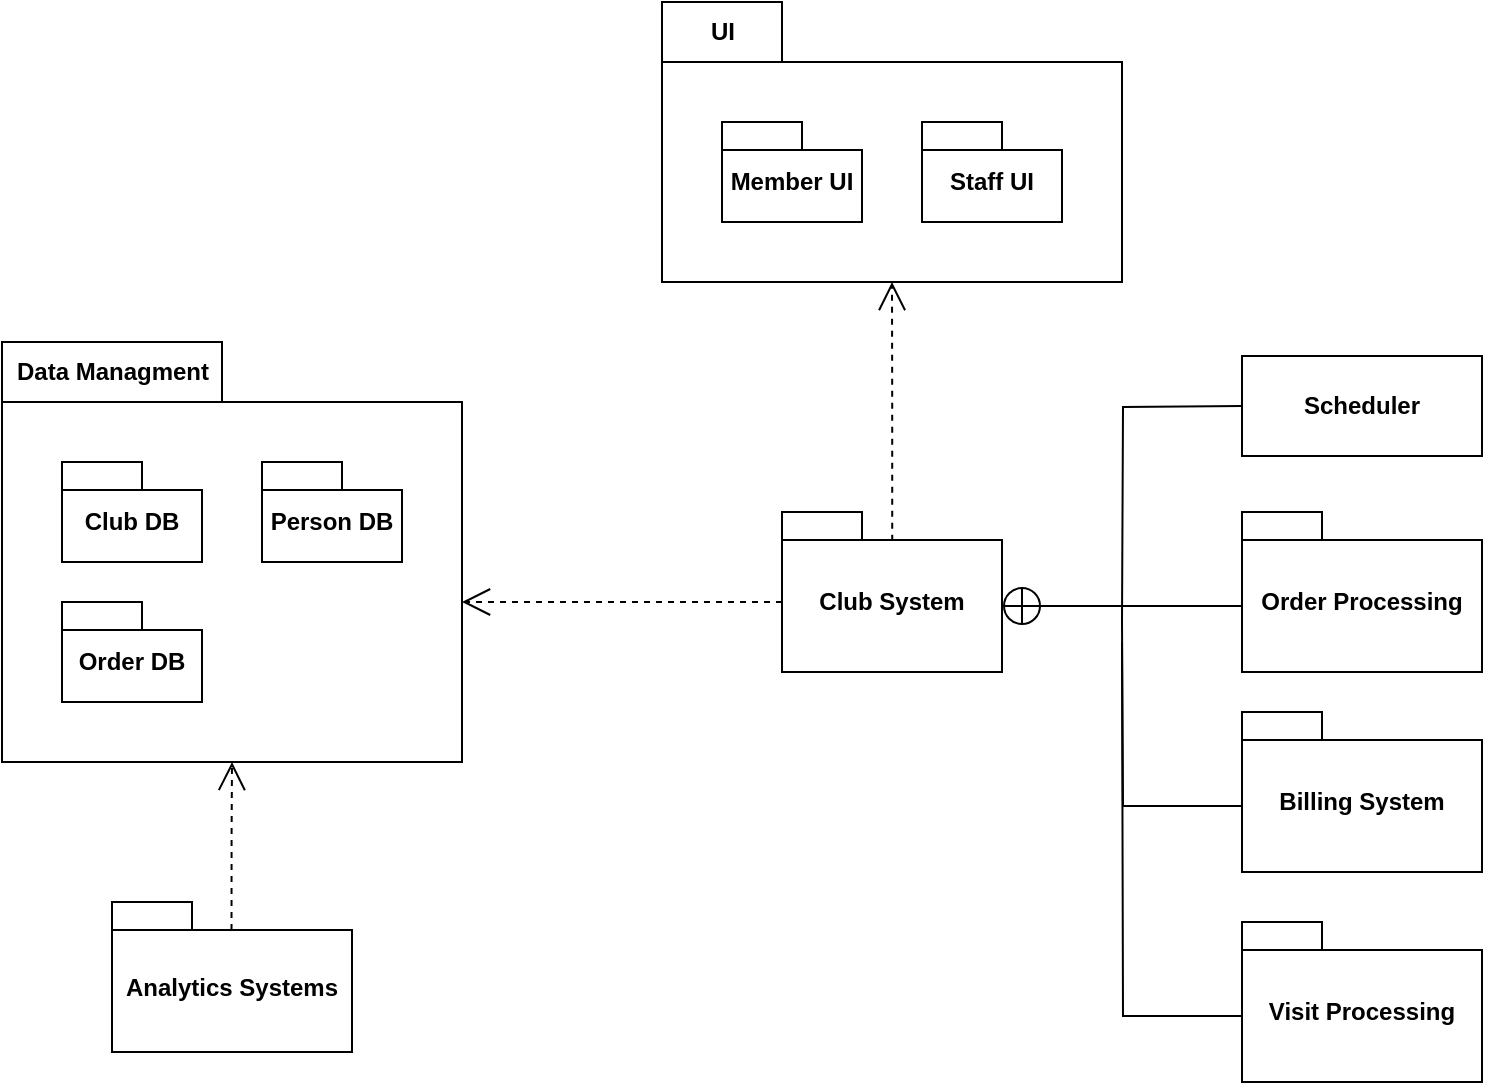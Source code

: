 <mxfile version="24.8.6" pages="3">
  <diagram name="Диаграмма пакетов" id="_GeZdCyM1jsAOLL-frTk">
    <mxGraphModel dx="1062" dy="553" grid="1" gridSize="10" guides="1" tooltips="1" connect="1" arrows="1" fold="1" page="1" pageScale="1" pageWidth="827" pageHeight="1169" math="0" shadow="0">
      <root>
        <mxCell id="0" />
        <mxCell id="1" parent="0" />
        <mxCell id="1BGgIK2NRIizWbI4X0Lh-1" value="Club System" style="shape=folder;fontStyle=1;spacingTop=10;tabWidth=40;tabHeight=14;tabPosition=left;html=1;whiteSpace=wrap;" vertex="1" parent="1">
          <mxGeometry x="420" y="325" width="110" height="80" as="geometry" />
        </mxCell>
        <mxCell id="1BGgIK2NRIizWbI4X0Lh-5" value="" style="group" vertex="1" connectable="0" parent="1">
          <mxGeometry x="360" y="70" width="230" height="150" as="geometry" />
        </mxCell>
        <mxCell id="1BGgIK2NRIizWbI4X0Lh-2" value="" style="shape=folder;fontStyle=1;spacingTop=10;tabWidth=60;tabHeight=30;tabPosition=left;html=1;whiteSpace=wrap;" vertex="1" parent="1BGgIK2NRIizWbI4X0Lh-5">
          <mxGeometry width="230" height="140" as="geometry" />
        </mxCell>
        <mxCell id="1BGgIK2NRIizWbI4X0Lh-3" value="UI" style="text;align=center;fontStyle=1;verticalAlign=middle;spacingLeft=3;spacingRight=3;strokeColor=none;rotatable=0;points=[[0,0.5],[1,0.5]];portConstraint=eastwest;html=1;" vertex="1" parent="1BGgIK2NRIizWbI4X0Lh-5">
          <mxGeometry y="2" width="60" height="26" as="geometry" />
        </mxCell>
        <mxCell id="1BGgIK2NRIizWbI4X0Lh-6" value="Member UI" style="shape=folder;fontStyle=1;spacingTop=10;tabWidth=40;tabHeight=14;tabPosition=left;html=1;whiteSpace=wrap;" vertex="1" parent="1BGgIK2NRIizWbI4X0Lh-5">
          <mxGeometry x="30" y="60" width="70" height="50" as="geometry" />
        </mxCell>
        <mxCell id="1BGgIK2NRIizWbI4X0Lh-7" value="Staff UI" style="shape=folder;fontStyle=1;spacingTop=10;tabWidth=40;tabHeight=14;tabPosition=left;html=1;whiteSpace=wrap;" vertex="1" parent="1BGgIK2NRIizWbI4X0Lh-5">
          <mxGeometry x="130" y="60" width="70" height="50" as="geometry" />
        </mxCell>
        <mxCell id="1BGgIK2NRIizWbI4X0Lh-8" value="" style="group" vertex="1" connectable="0" parent="1">
          <mxGeometry x="30" y="240" width="230" height="250" as="geometry" />
        </mxCell>
        <mxCell id="1BGgIK2NRIizWbI4X0Lh-9" value="" style="shape=folder;fontStyle=1;spacingTop=10;tabWidth=110;tabHeight=30;tabPosition=left;html=1;whiteSpace=wrap;" vertex="1" parent="1BGgIK2NRIizWbI4X0Lh-8">
          <mxGeometry width="230" height="210" as="geometry" />
        </mxCell>
        <mxCell id="1BGgIK2NRIizWbI4X0Lh-10" value="Data Managment" style="text;align=center;fontStyle=1;verticalAlign=middle;spacingLeft=3;spacingRight=3;strokeColor=none;rotatable=0;points=[[0,0.5],[1,0.5]];portConstraint=eastwest;html=1;" vertex="1" parent="1BGgIK2NRIizWbI4X0Lh-8">
          <mxGeometry y="2" width="110" height="26" as="geometry" />
        </mxCell>
        <mxCell id="1BGgIK2NRIizWbI4X0Lh-11" value="Club DB" style="shape=folder;fontStyle=1;spacingTop=10;tabWidth=40;tabHeight=14;tabPosition=left;html=1;whiteSpace=wrap;" vertex="1" parent="1BGgIK2NRIizWbI4X0Lh-8">
          <mxGeometry x="30" y="60" width="70" height="50" as="geometry" />
        </mxCell>
        <mxCell id="1BGgIK2NRIizWbI4X0Lh-12" value="Person DB" style="shape=folder;fontStyle=1;spacingTop=10;tabWidth=40;tabHeight=14;tabPosition=left;html=1;whiteSpace=wrap;" vertex="1" parent="1BGgIK2NRIizWbI4X0Lh-8">
          <mxGeometry x="130" y="60" width="70" height="50" as="geometry" />
        </mxCell>
        <mxCell id="1BGgIK2NRIizWbI4X0Lh-14" value="Order DB" style="shape=folder;fontStyle=1;spacingTop=10;tabWidth=40;tabHeight=14;tabPosition=left;html=1;whiteSpace=wrap;" vertex="1" parent="1BGgIK2NRIizWbI4X0Lh-8">
          <mxGeometry x="30" y="130" width="70" height="50" as="geometry" />
        </mxCell>
        <mxCell id="1BGgIK2NRIizWbI4X0Lh-13" value="Order Processing" style="shape=folder;fontStyle=1;spacingTop=10;tabWidth=40;tabHeight=14;tabPosition=left;html=1;whiteSpace=wrap;" vertex="1" parent="1">
          <mxGeometry x="650" y="325" width="120" height="80" as="geometry" />
        </mxCell>
        <mxCell id="1BGgIK2NRIizWbI4X0Lh-16" value="Analytics Systems" style="shape=folder;fontStyle=1;spacingTop=10;tabWidth=40;tabHeight=14;tabPosition=left;html=1;whiteSpace=wrap;" vertex="1" parent="1">
          <mxGeometry x="85" y="520" width="120" height="75" as="geometry" />
        </mxCell>
        <mxCell id="1BGgIK2NRIizWbI4X0Lh-19" value="" style="endArrow=open;endSize=12;dashed=1;html=1;rounded=0;edgeStyle=orthogonalEdgeStyle;entryX=0.5;entryY=1;entryDx=0;entryDy=0;entryPerimeter=0;exitX=0.501;exitY=0.179;exitDx=0;exitDy=0;exitPerimeter=0;" edge="1" parent="1" source="1BGgIK2NRIizWbI4X0Lh-1" target="1BGgIK2NRIizWbI4X0Lh-2">
          <mxGeometry width="160" relative="1" as="geometry">
            <mxPoint x="475" y="290" as="sourcePoint" />
            <mxPoint x="570" y="260" as="targetPoint" />
          </mxGeometry>
        </mxCell>
        <mxCell id="1BGgIK2NRIizWbI4X0Lh-20" value="" style="endArrow=open;endSize=12;dashed=1;html=1;rounded=0;" edge="1" parent="1">
          <mxGeometry width="160" relative="1" as="geometry">
            <mxPoint x="420" y="370" as="sourcePoint" />
            <mxPoint x="260" y="370" as="targetPoint" />
          </mxGeometry>
        </mxCell>
        <mxCell id="1BGgIK2NRIizWbI4X0Lh-21" value="" style="endArrow=open;endSize=12;dashed=1;html=1;rounded=0;edgeStyle=orthogonalEdgeStyle;entryX=0.5;entryY=1;entryDx=0;entryDy=0;entryPerimeter=0;exitX=0.498;exitY=0.186;exitDx=0;exitDy=0;exitPerimeter=0;" edge="1" parent="1" source="1BGgIK2NRIizWbI4X0Lh-16" target="1BGgIK2NRIizWbI4X0Lh-9">
          <mxGeometry width="160" relative="1" as="geometry">
            <mxPoint x="-10" y="510" as="sourcePoint" />
            <mxPoint x="150" y="510" as="targetPoint" />
          </mxGeometry>
        </mxCell>
        <mxCell id="BrB9tc8Ja_kLpfJRbypf-1" value="Billing System" style="shape=folder;fontStyle=1;spacingTop=10;tabWidth=40;tabHeight=14;tabPosition=left;html=1;whiteSpace=wrap;" vertex="1" parent="1">
          <mxGeometry x="650" y="425" width="120" height="80" as="geometry" />
        </mxCell>
        <mxCell id="BrB9tc8Ja_kLpfJRbypf-3" value="" style="html=1;verticalAlign=bottom;endArrow=circlePlus;endSize=8;rounded=0;endFill=0;edgeStyle=orthogonalEdgeStyle;exitX=0;exitY=0;exitDx=0;exitDy=47;exitPerimeter=0;" edge="1" parent="1" source="1BGgIK2NRIizWbI4X0Lh-13">
          <mxGeometry relative="1" as="geometry">
            <mxPoint x="610" y="372" as="sourcePoint" />
            <mxPoint x="530" y="372" as="targetPoint" />
          </mxGeometry>
        </mxCell>
        <mxCell id="BrB9tc8Ja_kLpfJRbypf-4" value="" style="endArrow=none;endFill=0;endSize=12;html=1;rounded=0;edgeStyle=orthogonalEdgeStyle;exitX=0;exitY=0;exitDx=0;exitDy=47;exitPerimeter=0;" edge="1" parent="1">
          <mxGeometry width="160" relative="1" as="geometry">
            <mxPoint x="650" y="272" as="sourcePoint" />
            <mxPoint x="590" y="380" as="targetPoint" />
          </mxGeometry>
        </mxCell>
        <mxCell id="BrB9tc8Ja_kLpfJRbypf-5" value="" style="endArrow=none;endFill=0;endSize=12;html=1;rounded=0;edgeStyle=orthogonalEdgeStyle;exitX=0;exitY=0;exitDx=0;exitDy=47;exitPerimeter=0;" edge="1" parent="1" source="BrB9tc8Ja_kLpfJRbypf-1">
          <mxGeometry width="160" relative="1" as="geometry">
            <mxPoint x="650" y="272" as="sourcePoint" />
            <mxPoint x="590" y="380" as="targetPoint" />
          </mxGeometry>
        </mxCell>
        <mxCell id="BrB9tc8Ja_kLpfJRbypf-6" value="&lt;span style=&quot;font-weight: 700;&quot;&gt;Scheduler&lt;/span&gt;" style="html=1;whiteSpace=wrap;" vertex="1" parent="1">
          <mxGeometry x="650" y="247" width="120" height="50" as="geometry" />
        </mxCell>
        <mxCell id="fhKbLSz_lv7wkfeRGWZA-1" value="Visit Processing" style="shape=folder;fontStyle=1;spacingTop=10;tabWidth=40;tabHeight=14;tabPosition=left;html=1;whiteSpace=wrap;" vertex="1" parent="1">
          <mxGeometry x="650" y="530" width="120" height="80" as="geometry" />
        </mxCell>
        <mxCell id="fhKbLSz_lv7wkfeRGWZA-5" value="" style="endArrow=none;endFill=0;endSize=12;html=1;rounded=0;edgeStyle=orthogonalEdgeStyle;exitX=0;exitY=0;exitDx=0;exitDy=47;exitPerimeter=0;" edge="1" parent="1" source="fhKbLSz_lv7wkfeRGWZA-1">
          <mxGeometry width="160" relative="1" as="geometry">
            <mxPoint x="650" y="282" as="sourcePoint" />
            <mxPoint x="590" y="390" as="targetPoint" />
          </mxGeometry>
        </mxCell>
      </root>
    </mxGraphModel>
  </diagram>
  <diagram id="Ef56jsSOn8xjtMpzcmHE" name="Диаграмма компонентов">
    <mxGraphModel dx="779" dy="804" grid="1" gridSize="10" guides="1" tooltips="1" connect="1" arrows="1" fold="1" page="1" pageScale="1" pageWidth="827" pageHeight="1169" math="0" shadow="0">
      <root>
        <mxCell id="0" />
        <mxCell id="1" parent="0" />
        <mxCell id="R32ZL8bn3c-HU7vfkN1A-1" value="&lt;p style=&quot;margin:0px;margin-top:6px;text-align:center;&quot;&gt;&lt;span style=&quot;background-color: rgb(255, 255, 255); color: rgb(77, 81, 86); font-family: Arial, sans-serif; font-size: 14px; text-align: left;&quot;&gt;«component&lt;/span&gt;&lt;span style=&quot;background-color: initial;&quot;&gt;&lt;span style=&quot;background-color: rgb(255, 255, 255); color: rgb(77, 81, 86); font-family: Arial, sans-serif; font-size: 14px; text-align: left;&quot;&gt;»&lt;/span&gt;&lt;/span&gt;&lt;/p&gt;&lt;p style=&quot;margin:0px;margin-top:6px;text-align:center;&quot;&gt;&lt;b style=&quot;background-color: initial;&quot;&gt;&lt;span style=&quot;background-color: rgb(255, 255, 255); color: rgb(77, 81, 86); font-family: Arial, sans-serif; font-size: 14px; text-align: left;&quot;&gt;ClubSystem&lt;/span&gt;&lt;/b&gt;&lt;/p&gt;&lt;hr size=&quot;1&quot; style=&quot;border-style:solid;&quot;&gt;&lt;p style=&quot;margin:0px;margin-left:8px;&quot;&gt;&lt;br&gt;&lt;/p&gt;" style="align=left;overflow=fill;html=1;dropTarget=0;whiteSpace=wrap;" vertex="1" parent="1">
          <mxGeometry x="140" y="40" width="560" height="360" as="geometry" />
        </mxCell>
        <mxCell id="R32ZL8bn3c-HU7vfkN1A-2" value="" style="shape=component;jettyWidth=8;jettyHeight=4;" vertex="1" parent="R32ZL8bn3c-HU7vfkN1A-1">
          <mxGeometry x="1" width="20" height="20" relative="1" as="geometry">
            <mxPoint x="-24" y="4" as="offset" />
          </mxGeometry>
        </mxCell>
        <mxCell id="R32ZL8bn3c-HU7vfkN1A-3" value="«component»&lt;br&gt;&lt;b&gt;DataManagment&lt;/b&gt;" style="html=1;dropTarget=0;whiteSpace=wrap;" vertex="1" parent="1">
          <mxGeometry x="470" y="460" width="180" height="90" as="geometry" />
        </mxCell>
        <mxCell id="R32ZL8bn3c-HU7vfkN1A-4" value="" style="shape=module;jettyWidth=8;jettyHeight=4;" vertex="1" parent="R32ZL8bn3c-HU7vfkN1A-3">
          <mxGeometry x="1" width="20" height="20" relative="1" as="geometry">
            <mxPoint x="-27" y="7" as="offset" />
          </mxGeometry>
        </mxCell>
        <mxCell id="R32ZL8bn3c-HU7vfkN1A-5" value="«component»&lt;br&gt;&lt;b&gt;OrderProcessing&lt;/b&gt;" style="html=1;dropTarget=0;whiteSpace=wrap;" vertex="1" parent="1">
          <mxGeometry x="470" y="130" width="180" height="90" as="geometry" />
        </mxCell>
        <mxCell id="R32ZL8bn3c-HU7vfkN1A-6" value="" style="shape=module;jettyWidth=8;jettyHeight=4;" vertex="1" parent="R32ZL8bn3c-HU7vfkN1A-5">
          <mxGeometry x="1" width="20" height="20" relative="1" as="geometry">
            <mxPoint x="-27" y="7" as="offset" />
          </mxGeometry>
        </mxCell>
        <mxCell id="R32ZL8bn3c-HU7vfkN1A-7" value="«component»&lt;br&gt;&lt;span style=&quot;font-weight: 700;&quot;&gt;AnalyticsSystems&lt;/span&gt;" style="html=1;dropTarget=0;whiteSpace=wrap;" vertex="1" parent="1">
          <mxGeometry x="190" y="460" width="180" height="90" as="geometry" />
        </mxCell>
        <mxCell id="R32ZL8bn3c-HU7vfkN1A-8" value="" style="shape=module;jettyWidth=8;jettyHeight=4;" vertex="1" parent="R32ZL8bn3c-HU7vfkN1A-7">
          <mxGeometry x="1" width="20" height="20" relative="1" as="geometry">
            <mxPoint x="-27" y="7" as="offset" />
          </mxGeometry>
        </mxCell>
        <mxCell id="2XB-fjMMg3LAIHD_4N65-1" value="«component»&lt;br&gt;&lt;span style=&quot;font-weight: 700;&quot;&gt;BillingSystem&lt;/span&gt;" style="html=1;dropTarget=0;whiteSpace=wrap;" vertex="1" parent="1">
          <mxGeometry x="190" y="130" width="180" height="90" as="geometry" />
        </mxCell>
        <mxCell id="2XB-fjMMg3LAIHD_4N65-2" value="" style="shape=module;jettyWidth=8;jettyHeight=4;" vertex="1" parent="2XB-fjMMg3LAIHD_4N65-1">
          <mxGeometry x="1" width="20" height="20" relative="1" as="geometry">
            <mxPoint x="-27" y="7" as="offset" />
          </mxGeometry>
        </mxCell>
        <mxCell id="rhaZAE1TpsoDra40xQoj-6" value="«component»&lt;br&gt;&lt;span style=&quot;font-weight: 700;&quot;&gt;Scheduler&lt;/span&gt;" style="html=1;dropTarget=0;whiteSpace=wrap;" vertex="1" parent="1">
          <mxGeometry x="190" y="270" width="180" height="90" as="geometry" />
        </mxCell>
        <mxCell id="rhaZAE1TpsoDra40xQoj-7" value="" style="shape=module;jettyWidth=8;jettyHeight=4;" vertex="1" parent="rhaZAE1TpsoDra40xQoj-6">
          <mxGeometry x="1" width="20" height="20" relative="1" as="geometry">
            <mxPoint x="-27" y="7" as="offset" />
          </mxGeometry>
        </mxCell>
        <mxCell id="DD-ALrE3BHkzv0KyLaO9-1" value="" style="whiteSpace=wrap;html=1;" vertex="1" parent="1">
          <mxGeometry x="130" y="165" width="20" height="20" as="geometry" />
        </mxCell>
        <mxCell id="DD-ALrE3BHkzv0KyLaO9-2" value="" style="whiteSpace=wrap;html=1;" vertex="1" parent="1">
          <mxGeometry x="180" y="165" width="20" height="20" as="geometry" />
        </mxCell>
        <mxCell id="DD-ALrE3BHkzv0KyLaO9-3" value="" style="endArrow=none;endFill=0;endSize=12;html=1;rounded=0;entryX=0;entryY=0.5;entryDx=0;entryDy=0;exitX=1;exitY=0.5;exitDx=0;exitDy=0;" edge="1" parent="1" source="DD-ALrE3BHkzv0KyLaO9-1" target="DD-ALrE3BHkzv0KyLaO9-2">
          <mxGeometry width="160" relative="1" as="geometry">
            <mxPoint x="80" y="190" as="sourcePoint" />
            <mxPoint x="240" y="190" as="targetPoint" />
          </mxGeometry>
        </mxCell>
        <mxCell id="DD-ALrE3BHkzv0KyLaO9-4" value="" style="endArrow=halfCircle;endFill=0;endSize=6;html=1;rounded=0;entryX=0;entryY=0.5;entryDx=0;entryDy=0;exitX=0;exitY=0.5;exitDx=0;exitDy=0;" edge="1" parent="1" source="DD-ALrE3BHkzv0KyLaO9-1">
          <mxGeometry width="160" relative="1" as="geometry">
            <mxPoint x="120" y="174.76" as="sourcePoint" />
            <mxPoint x="80.0" y="175" as="targetPoint" />
          </mxGeometry>
        </mxCell>
        <mxCell id="DD-ALrE3BHkzv0KyLaO9-9" value="IPay" style="text;html=1;align=center;verticalAlign=middle;resizable=0;points=[];autosize=1;strokeColor=none;fillColor=none;" vertex="1" parent="1">
          <mxGeometry x="50" y="185" width="50" height="30" as="geometry" />
        </mxCell>
        <mxCell id="DD-ALrE3BHkzv0KyLaO9-10" value="" style="endArrow=open;endSize=12;dashed=1;html=1;rounded=0;entryX=1;entryY=0.5;entryDx=0;entryDy=0;exitX=0;exitY=0.5;exitDx=0;exitDy=0;" edge="1" parent="1" source="R32ZL8bn3c-HU7vfkN1A-5" target="2XB-fjMMg3LAIHD_4N65-1">
          <mxGeometry width="160" relative="1" as="geometry">
            <mxPoint x="440" y="290" as="sourcePoint" />
            <mxPoint x="600" y="290" as="targetPoint" />
          </mxGeometry>
        </mxCell>
        <mxCell id="DD-ALrE3BHkzv0KyLaO9-11" value="" style="rounded=0;orthogonalLoop=1;jettySize=auto;html=1;endArrow=halfCircle;endFill=0;endSize=6;strokeWidth=1;sketch=0;exitX=1;exitY=0;exitDx=0;exitDy=0;" edge="1" target="DD-ALrE3BHkzv0KyLaO9-13" parent="1" source="rhaZAE1TpsoDra40xQoj-6">
          <mxGeometry relative="1" as="geometry">
            <mxPoint x="440" y="245" as="sourcePoint" />
          </mxGeometry>
        </mxCell>
        <mxCell id="DD-ALrE3BHkzv0KyLaO9-12" value="" style="rounded=0;orthogonalLoop=1;jettySize=auto;html=1;endArrow=oval;endFill=0;sketch=0;sourcePerimeterSpacing=0;targetPerimeterSpacing=0;endSize=10;exitX=0;exitY=1;exitDx=0;exitDy=0;" edge="1" target="DD-ALrE3BHkzv0KyLaO9-13" parent="1" source="R32ZL8bn3c-HU7vfkN1A-5">
          <mxGeometry relative="1" as="geometry">
            <mxPoint x="400" y="245" as="sourcePoint" />
          </mxGeometry>
        </mxCell>
        <mxCell id="DD-ALrE3BHkzv0KyLaO9-13" value="" style="ellipse;whiteSpace=wrap;html=1;align=center;aspect=fixed;fillColor=none;strokeColor=none;resizable=0;perimeter=centerPerimeter;rotatable=0;allowArrows=0;points=[];outlineConnect=1;" vertex="1" parent="1">
          <mxGeometry x="415" y="240" width="10" height="10" as="geometry" />
        </mxCell>
        <mxCell id="DD-ALrE3BHkzv0KyLaO9-14" value="IOrder" style="text;html=1;align=center;verticalAlign=middle;resizable=0;points=[];autosize=1;strokeColor=none;fillColor=none;" vertex="1" parent="1">
          <mxGeometry x="429" y="230" width="60" height="30" as="geometry" />
        </mxCell>
        <mxCell id="DD-ALrE3BHkzv0KyLaO9-16" value="" style="whiteSpace=wrap;html=1;" vertex="1" parent="1">
          <mxGeometry x="130" y="305" width="20" height="20" as="geometry" />
        </mxCell>
        <mxCell id="DD-ALrE3BHkzv0KyLaO9-17" value="" style="whiteSpace=wrap;html=1;" vertex="1" parent="1">
          <mxGeometry x="180" y="305" width="20" height="20" as="geometry" />
        </mxCell>
        <mxCell id="DD-ALrE3BHkzv0KyLaO9-18" value="" style="endArrow=none;endFill=0;endSize=12;html=1;rounded=0;entryX=0;entryY=0.5;entryDx=0;entryDy=0;exitX=1;exitY=0.5;exitDx=0;exitDy=0;" edge="1" parent="1" source="DD-ALrE3BHkzv0KyLaO9-16" target="DD-ALrE3BHkzv0KyLaO9-17">
          <mxGeometry width="160" relative="1" as="geometry">
            <mxPoint x="80" y="330" as="sourcePoint" />
            <mxPoint x="240" y="330" as="targetPoint" />
          </mxGeometry>
        </mxCell>
        <mxCell id="DD-ALrE3BHkzv0KyLaO9-19" value="" style="endArrow=circle;endFill=0;endSize=6;html=1;rounded=0;entryX=0;entryY=0.5;entryDx=0;entryDy=0;exitX=0;exitY=0.5;exitDx=0;exitDy=0;" edge="1" parent="1" source="DD-ALrE3BHkzv0KyLaO9-16">
          <mxGeometry width="160" relative="1" as="geometry">
            <mxPoint x="120" y="314.76" as="sourcePoint" />
            <mxPoint x="80" y="315" as="targetPoint" />
          </mxGeometry>
        </mxCell>
        <mxCell id="DD-ALrE3BHkzv0KyLaO9-22" value="IPreOrder" style="text;html=1;align=center;verticalAlign=middle;resizable=0;points=[];autosize=1;strokeColor=none;fillColor=none;" vertex="1" parent="1">
          <mxGeometry x="35" y="325" width="80" height="30" as="geometry" />
        </mxCell>
        <mxCell id="xHXq2pl50cQbBaN-IXvo-4" value="" style="whiteSpace=wrap;html=1;" vertex="1" parent="1">
          <mxGeometry x="640" y="165" width="20" height="20" as="geometry" />
        </mxCell>
        <mxCell id="xHXq2pl50cQbBaN-IXvo-5" value="" style="whiteSpace=wrap;html=1;" vertex="1" parent="1">
          <mxGeometry x="690" y="165" width="20" height="20" as="geometry" />
        </mxCell>
        <mxCell id="xHXq2pl50cQbBaN-IXvo-6" value="" style="endArrow=none;endFill=0;endSize=12;html=1;rounded=0;entryX=0;entryY=0.5;entryDx=0;entryDy=0;exitX=1;exitY=0.5;exitDx=0;exitDy=0;" edge="1" parent="1" source="xHXq2pl50cQbBaN-IXvo-4" target="xHXq2pl50cQbBaN-IXvo-5">
          <mxGeometry width="160" relative="1" as="geometry">
            <mxPoint x="590" y="190" as="sourcePoint" />
            <mxPoint x="750" y="190" as="targetPoint" />
          </mxGeometry>
        </mxCell>
        <mxCell id="xHXq2pl50cQbBaN-IXvo-7" value="" style="endArrow=oval;endFill=0;endSize=12;html=1;rounded=0;entryX=0;entryY=0.5;entryDx=0;entryDy=0;exitX=1;exitY=0.5;exitDx=0;exitDy=0;exitPerimeter=0;" edge="1" parent="1">
          <mxGeometry width="160" relative="1" as="geometry">
            <mxPoint x="710" y="174.68" as="sourcePoint" />
            <mxPoint x="760" y="174.68" as="targetPoint" />
          </mxGeometry>
        </mxCell>
        <mxCell id="xHXq2pl50cQbBaN-IXvo-12" value="IOrder" style="text;html=1;align=center;verticalAlign=middle;resizable=0;points=[];autosize=1;strokeColor=none;fillColor=none;" vertex="1" parent="1">
          <mxGeometry x="730" y="190" width="60" height="30" as="geometry" />
        </mxCell>
        <mxCell id="xHXq2pl50cQbBaN-IXvo-13" value="" style="endArrow=open;endSize=12;dashed=1;html=1;rounded=0;entryX=0.5;entryY=0;entryDx=0;entryDy=0;exitX=0.75;exitY=1;exitDx=0;exitDy=0;" edge="1" parent="1" source="R32ZL8bn3c-HU7vfkN1A-1" target="R32ZL8bn3c-HU7vfkN1A-3">
          <mxGeometry width="160" relative="1" as="geometry">
            <mxPoint x="390" y="440" as="sourcePoint" />
            <mxPoint x="550" y="440" as="targetPoint" />
            <mxPoint as="offset" />
          </mxGeometry>
        </mxCell>
        <mxCell id="xHXq2pl50cQbBaN-IXvo-14" value="" style="endArrow=open;endSize=12;dashed=1;html=1;rounded=0;entryX=0;entryY=0.5;entryDx=0;entryDy=0;exitX=1;exitY=0.5;exitDx=0;exitDy=0;" edge="1" parent="1" source="R32ZL8bn3c-HU7vfkN1A-7" target="R32ZL8bn3c-HU7vfkN1A-3">
          <mxGeometry width="160" relative="1" as="geometry">
            <mxPoint x="290" y="570" as="sourcePoint" />
            <mxPoint x="450" y="570" as="targetPoint" />
          </mxGeometry>
        </mxCell>
        <mxCell id="xHXq2pl50cQbBaN-IXvo-15" value="" style="endArrow=oval;endFill=0;endSize=12;html=1;rounded=0;entryX=0;entryY=0.5;entryDx=0;entryDy=0;exitX=1;exitY=0.5;exitDx=0;exitDy=0;exitPerimeter=0;" edge="1" parent="1">
          <mxGeometry width="160" relative="1" as="geometry">
            <mxPoint x="190" y="504.55" as="sourcePoint" />
            <mxPoint x="140" y="504.55" as="targetPoint" />
          </mxGeometry>
        </mxCell>
        <mxCell id="xHXq2pl50cQbBaN-IXvo-16" value="IStatistics" style="text;html=1;align=center;verticalAlign=middle;resizable=0;points=[];autosize=1;strokeColor=none;fillColor=none;" vertex="1" parent="1">
          <mxGeometry x="105" y="510" width="70" height="30" as="geometry" />
        </mxCell>
        <mxCell id="NypmrzXu4BcEj3-7wJwB-1" value="«component»&lt;br&gt;&lt;span style=&quot;font-weight: 700;&quot;&gt;VisitProcessing&lt;/span&gt;" style="html=1;dropTarget=0;whiteSpace=wrap;" vertex="1" parent="1">
          <mxGeometry x="470" y="270" width="180" height="90" as="geometry" />
        </mxCell>
        <mxCell id="NypmrzXu4BcEj3-7wJwB-2" value="" style="shape=module;jettyWidth=8;jettyHeight=4;" vertex="1" parent="NypmrzXu4BcEj3-7wJwB-1">
          <mxGeometry x="1" width="20" height="20" relative="1" as="geometry">
            <mxPoint x="-27" y="7" as="offset" />
          </mxGeometry>
        </mxCell>
        <mxCell id="nvYmjVQNf9wZrYs8NzoZ-1" value="" style="endArrow=open;endSize=12;dashed=1;html=1;rounded=0;entryX=0.5;entryY=1;entryDx=0;entryDy=0;exitX=0.5;exitY=0;exitDx=0;exitDy=0;" edge="1" parent="1" source="NypmrzXu4BcEj3-7wJwB-1" target="R32ZL8bn3c-HU7vfkN1A-5">
          <mxGeometry width="160" relative="1" as="geometry">
            <mxPoint x="660" y="390" as="sourcePoint" />
            <mxPoint x="820" y="390" as="targetPoint" />
          </mxGeometry>
        </mxCell>
        <mxCell id="IwAc7ySg12DuENzT4-Fc-1" value="" style="whiteSpace=wrap;html=1;" vertex="1" parent="1">
          <mxGeometry x="640" y="305" width="20" height="20" as="geometry" />
        </mxCell>
        <mxCell id="IwAc7ySg12DuENzT4-Fc-2" value="" style="whiteSpace=wrap;html=1;" vertex="1" parent="1">
          <mxGeometry x="690" y="305" width="20" height="20" as="geometry" />
        </mxCell>
        <mxCell id="IwAc7ySg12DuENzT4-Fc-3" value="" style="endArrow=none;endFill=0;endSize=12;html=1;rounded=0;entryX=0;entryY=0.5;entryDx=0;entryDy=0;exitX=1;exitY=0.5;exitDx=0;exitDy=0;" edge="1" parent="1" source="IwAc7ySg12DuENzT4-Fc-1" target="IwAc7ySg12DuENzT4-Fc-2">
          <mxGeometry width="160" relative="1" as="geometry">
            <mxPoint x="590" y="330" as="sourcePoint" />
            <mxPoint x="750" y="330" as="targetPoint" />
          </mxGeometry>
        </mxCell>
        <mxCell id="IwAc7ySg12DuENzT4-Fc-4" value="" style="endArrow=oval;endFill=0;endSize=12;html=1;rounded=0;entryX=0;entryY=0.5;entryDx=0;entryDy=0;exitX=1;exitY=0.5;exitDx=0;exitDy=0;exitPerimeter=0;" edge="1" parent="1">
          <mxGeometry width="160" relative="1" as="geometry">
            <mxPoint x="710" y="314.68" as="sourcePoint" />
            <mxPoint x="760" y="314.68" as="targetPoint" />
          </mxGeometry>
        </mxCell>
        <mxCell id="IwAc7ySg12DuENzT4-Fc-5" value="IVisit" style="text;html=1;align=center;verticalAlign=middle;resizable=0;points=[];autosize=1;strokeColor=none;fillColor=none;" vertex="1" parent="1">
          <mxGeometry x="735" y="325" width="50" height="30" as="geometry" />
        </mxCell>
      </root>
    </mxGraphModel>
  </diagram>
  <diagram id="DraPmhcfQuMjcuj-qgnv" name="Диаграмма развёртывания">
    <mxGraphModel dx="1221" dy="636" grid="1" gridSize="10" guides="1" tooltips="1" connect="1" arrows="1" fold="1" page="1" pageScale="1" pageWidth="827" pageHeight="1169" math="0" shadow="0">
      <root>
        <mxCell id="0" />
        <mxCell id="1" parent="0" />
        <mxCell id="PWrRg8RYAZhsEp3qqRL9-1" value="&lt;div style=&quot;&quot;&gt;«device»&lt;br&gt;&lt;/div&gt;&lt;div style=&quot;&quot;&gt;Server&lt;/div&gt;" style="verticalAlign=top;align=center;spacingTop=8;spacingLeft=2;spacingRight=12;shape=cube;size=10;direction=south;fontStyle=0;html=1;whiteSpace=wrap;shadow=0;" vertex="1" parent="1">
          <mxGeometry x="80" y="80" width="270" height="470" as="geometry" />
        </mxCell>
        <mxCell id="dJNJ-PULVVFrPv-ysDVm-6" value="&lt;div&gt;«device»&lt;br&gt;&lt;/div&gt;&lt;div&gt;AnalyticsService&lt;/div&gt;" style="verticalAlign=top;align=center;spacingTop=8;spacingLeft=2;spacingRight=12;shape=cube;size=10;direction=south;fontStyle=0;html=1;whiteSpace=wrap;" vertex="1" parent="1">
          <mxGeometry x="440" y="150" width="170" height="70" as="geometry" />
        </mxCell>
        <mxCell id="kBBLikqcopK7DnazzLaw-1" value="&lt;div&gt;«device»&lt;br&gt;&lt;/div&gt;&lt;div&gt;UserDevice&lt;/div&gt;" style="verticalAlign=top;align=center;spacingTop=8;spacingLeft=2;spacingRight=12;shape=cube;size=10;direction=south;fontStyle=0;html=1;whiteSpace=wrap;" vertex="1" parent="1">
          <mxGeometry x="440" y="250" width="170" height="70" as="geometry" />
        </mxCell>
        <mxCell id="pQ5GB955LsRyDdAN4xwW-1" value="&lt;div&gt;«executionEnvironment»&lt;br&gt;&lt;/div&gt;&lt;div&gt;ExternalBillingProvider&lt;/div&gt;" style="verticalAlign=top;align=center;spacingTop=8;spacingLeft=2;spacingRight=12;shape=cube;size=10;direction=south;fontStyle=0;html=1;whiteSpace=wrap;" vertex="1" parent="1">
          <mxGeometry x="440" y="350" width="170" height="70" as="geometry" />
        </mxCell>
        <mxCell id="8MPznQ4NF7-nBSKjOF8s-3" value="&lt;div&gt;«executionEnvironment»&lt;br&gt;&lt;/div&gt;&lt;div&gt;Scheduler&lt;br&gt;&lt;/div&gt;" style="verticalAlign=top;align=center;spacingTop=8;spacingLeft=2;spacingRight=12;shape=cube;size=10;direction=south;fontStyle=0;html=1;whiteSpace=wrap;" vertex="1" parent="1">
          <mxGeometry x="130" y="150" width="170" height="70" as="geometry" />
        </mxCell>
        <mxCell id="8MPznQ4NF7-nBSKjOF8s-4" value="&lt;div&gt;«executionEnvironment»&lt;br&gt;&lt;/div&gt;&lt;div&gt;OrderProcessing&lt;br&gt;&lt;/div&gt;" style="verticalAlign=top;align=center;spacingTop=8;spacingLeft=2;spacingRight=12;shape=cube;size=10;direction=south;fontStyle=0;html=1;whiteSpace=wrap;" vertex="1" parent="1">
          <mxGeometry x="130" y="250" width="170" height="70" as="geometry" />
        </mxCell>
        <mxCell id="8MPznQ4NF7-nBSKjOF8s-5" value="&lt;div&gt;«executionEnvironment»&lt;br&gt;&lt;/div&gt;&lt;div&gt;&lt;span style=&quot;background-color: initial;&quot;&gt;BillingSystem&lt;/span&gt;&lt;br&gt;&lt;/div&gt;" style="verticalAlign=top;align=center;spacingTop=8;spacingLeft=2;spacingRight=12;shape=cube;size=10;direction=south;fontStyle=0;html=1;whiteSpace=wrap;" vertex="1" parent="1">
          <mxGeometry x="130" y="350" width="170" height="70" as="geometry" />
        </mxCell>
        <mxCell id="8MPznQ4NF7-nBSKjOF8s-7" value="" style="endArrow=none;endFill=0;endSize=12;html=1;rounded=0;" edge="1" parent="1">
          <mxGeometry width="160" relative="1" as="geometry">
            <mxPoint x="214.66" y="320" as="sourcePoint" />
            <mxPoint x="214.66" y="350" as="targetPoint" />
          </mxGeometry>
        </mxCell>
        <mxCell id="8MPznQ4NF7-nBSKjOF8s-8" value="" style="endArrow=none;endFill=0;endSize=12;html=1;rounded=0;" edge="1" parent="1">
          <mxGeometry width="160" relative="1" as="geometry">
            <mxPoint x="214.71" y="220" as="sourcePoint" />
            <mxPoint x="214.71" y="250" as="targetPoint" />
          </mxGeometry>
        </mxCell>
        <mxCell id="8MPznQ4NF7-nBSKjOF8s-10" value="" style="endArrow=none;endFill=0;endSize=12;html=1;rounded=0;entryX=0;entryY=0;entryDx=40;entryDy=170;entryPerimeter=0;" edge="1" parent="1" target="kBBLikqcopK7DnazzLaw-1">
          <mxGeometry width="160" relative="1" as="geometry">
            <mxPoint x="300" y="290" as="sourcePoint" />
            <mxPoint x="460" y="290" as="targetPoint" />
          </mxGeometry>
        </mxCell>
        <mxCell id="8MPznQ4NF7-nBSKjOF8s-12" value="«https»" style="edgeLabel;html=1;align=center;verticalAlign=middle;resizable=0;points=[];" vertex="1" connectable="0" parent="8MPznQ4NF7-nBSKjOF8s-10">
          <mxGeometry x="0.086" y="1" relative="1" as="geometry">
            <mxPoint x="24" y="-9" as="offset" />
          </mxGeometry>
        </mxCell>
        <mxCell id="nskxZBI5JzQTW7mloYlC-1" value="" style="endArrow=none;endFill=0;endSize=12;html=1;rounded=0;entryX=0;entryY=0;entryDx=40;entryDy=170;entryPerimeter=0;" edge="1" parent="1">
          <mxGeometry width="160" relative="1" as="geometry">
            <mxPoint x="300" y="390" as="sourcePoint" />
            <mxPoint x="440" y="390" as="targetPoint" />
          </mxGeometry>
        </mxCell>
        <mxCell id="nskxZBI5JzQTW7mloYlC-2" value="«RMI»" style="edgeLabel;html=1;align=center;verticalAlign=middle;resizable=0;points=[];" vertex="1" connectable="0" parent="nskxZBI5JzQTW7mloYlC-1">
          <mxGeometry x="0.086" y="1" relative="1" as="geometry">
            <mxPoint x="24" y="-9" as="offset" />
          </mxGeometry>
        </mxCell>
        <mxCell id="vjAAazF3HbeQEPbM6LSR-1" value="" style="endArrow=none;endFill=0;endSize=12;html=1;rounded=0;entryX=0;entryY=0;entryDx=40;entryDy=170;entryPerimeter=0;exitX=0.234;exitY=0;exitDx=0;exitDy=0;exitPerimeter=0;" edge="1" parent="1" source="PWrRg8RYAZhsEp3qqRL9-1">
          <mxGeometry width="160" relative="1" as="geometry">
            <mxPoint x="300" y="190" as="sourcePoint" />
            <mxPoint x="440" y="190" as="targetPoint" />
          </mxGeometry>
        </mxCell>
        <mxCell id="vjAAazF3HbeQEPbM6LSR-2" value="«https»" style="edgeLabel;html=1;align=center;verticalAlign=middle;resizable=0;points=[];" vertex="1" connectable="0" parent="vjAAazF3HbeQEPbM6LSR-1">
          <mxGeometry x="0.086" y="1" relative="1" as="geometry">
            <mxPoint x="1" y="-9" as="offset" />
          </mxGeometry>
        </mxCell>
        <mxCell id="JwPZsS0h30JAuHxH8bwF-1" value="" style="endArrow=none;endFill=0;endSize=12;html=1;rounded=0;edgeStyle=orthogonalEdgeStyle;" edge="1" parent="1">
          <mxGeometry width="160" relative="1" as="geometry">
            <mxPoint x="300" y="190" as="sourcePoint" />
            <mxPoint x="320" y="290" as="targetPoint" />
          </mxGeometry>
        </mxCell>
        <mxCell id="kda53rU674o88kHjjm7D-1" value="&lt;div&gt;«executionEnvironment»&lt;br&gt;&lt;/div&gt;&lt;div&gt;VisitProcessing&lt;br&gt;&lt;/div&gt;" style="verticalAlign=top;align=center;spacingTop=8;spacingLeft=2;spacingRight=12;shape=cube;size=10;direction=south;fontStyle=0;html=1;whiteSpace=wrap;" vertex="1" parent="1">
          <mxGeometry x="130" y="450" width="170" height="70" as="geometry" />
        </mxCell>
        <mxCell id="jPfzG1uX69cB_CW2JFg3-1" value="" style="endArrow=none;endFill=0;endSize=12;html=1;rounded=0;" edge="1" parent="1">
          <mxGeometry width="160" relative="1" as="geometry">
            <mxPoint x="214.76" y="420" as="sourcePoint" />
            <mxPoint x="214.76" y="450" as="targetPoint" />
          </mxGeometry>
        </mxCell>
      </root>
    </mxGraphModel>
  </diagram>
</mxfile>
